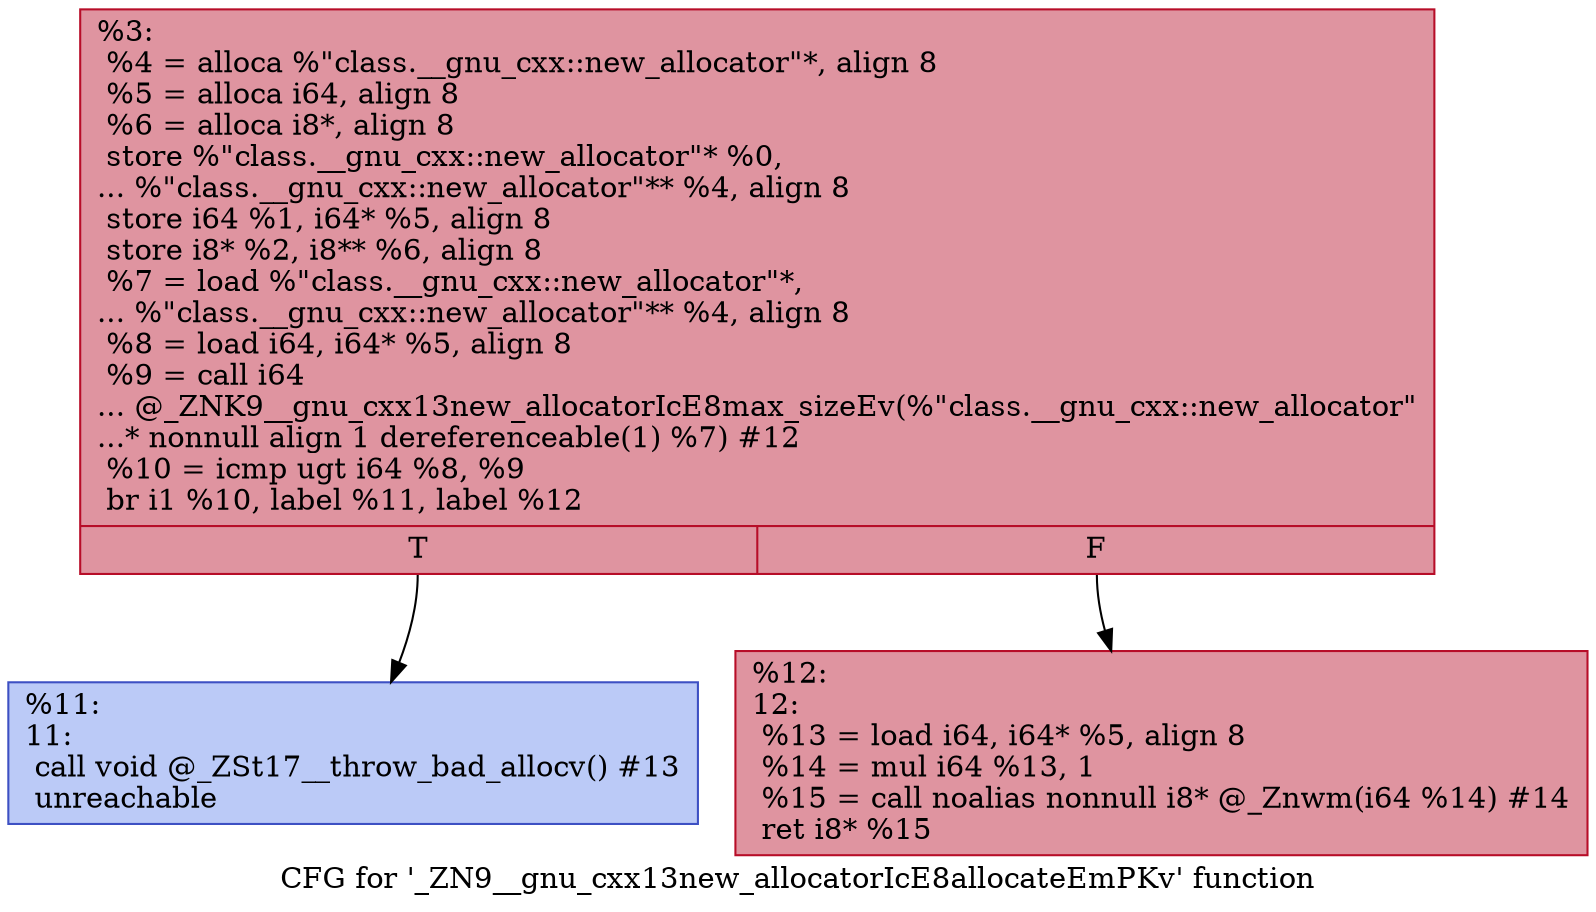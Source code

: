 digraph "CFG for '_ZN9__gnu_cxx13new_allocatorIcE8allocateEmPKv' function" {
	label="CFG for '_ZN9__gnu_cxx13new_allocatorIcE8allocateEmPKv' function";

	Node0x560255cd71f0 [shape=record,color="#b70d28ff", style=filled, fillcolor="#b70d2870",label="{%3:\l  %4 = alloca %\"class.__gnu_cxx::new_allocator\"*, align 8\l  %5 = alloca i64, align 8\l  %6 = alloca i8*, align 8\l  store %\"class.__gnu_cxx::new_allocator\"* %0,\l... %\"class.__gnu_cxx::new_allocator\"** %4, align 8\l  store i64 %1, i64* %5, align 8\l  store i8* %2, i8** %6, align 8\l  %7 = load %\"class.__gnu_cxx::new_allocator\"*,\l... %\"class.__gnu_cxx::new_allocator\"** %4, align 8\l  %8 = load i64, i64* %5, align 8\l  %9 = call i64\l... @_ZNK9__gnu_cxx13new_allocatorIcE8max_sizeEv(%\"class.__gnu_cxx::new_allocator\"\l...* nonnull align 1 dereferenceable(1) %7) #12\l  %10 = icmp ugt i64 %8, %9\l  br i1 %10, label %11, label %12\l|{<s0>T|<s1>F}}"];
	Node0x560255cd71f0:s0 -> Node0x560255cd77a0;
	Node0x560255cd71f0:s1 -> Node0x560255cd77f0;
	Node0x560255cd77a0 [shape=record,color="#3d50c3ff", style=filled, fillcolor="#6687ed70",label="{%11:\l11:                                               \l  call void @_ZSt17__throw_bad_allocv() #13\l  unreachable\l}"];
	Node0x560255cd77f0 [shape=record,color="#b70d28ff", style=filled, fillcolor="#b70d2870",label="{%12:\l12:                                               \l  %13 = load i64, i64* %5, align 8\l  %14 = mul i64 %13, 1\l  %15 = call noalias nonnull i8* @_Znwm(i64 %14) #14\l  ret i8* %15\l}"];
}
